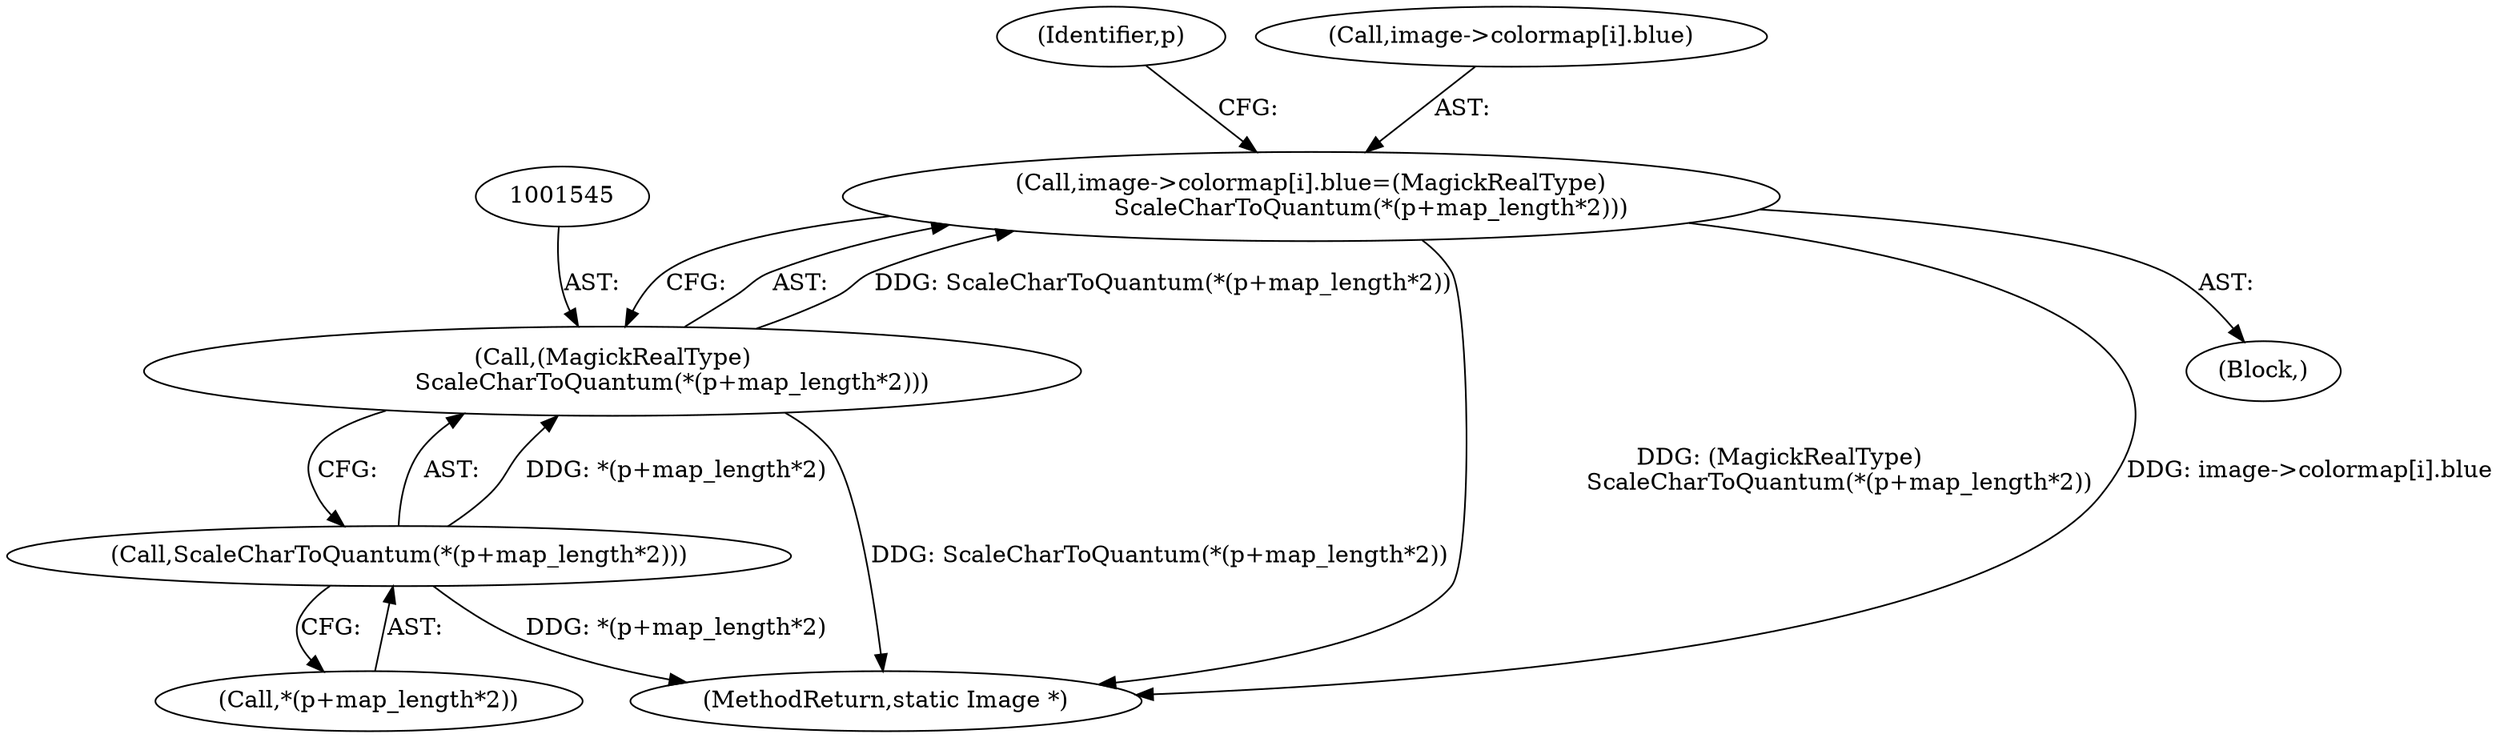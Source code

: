 digraph "0_ImageMagick_1c358ffe0049f768dd49a8a889c1cbf99ac9849b@array" {
"1001536" [label="(Call,image->colormap[i].blue=(MagickRealType)\n                ScaleCharToQuantum(*(p+map_length*2)))"];
"1001544" [label="(Call,(MagickRealType)\n                ScaleCharToQuantum(*(p+map_length*2)))"];
"1001546" [label="(Call,ScaleCharToQuantum(*(p+map_length*2)))"];
"1001975" [label="(MethodReturn,static Image *)"];
"1001536" [label="(Call,image->colormap[i].blue=(MagickRealType)\n                ScaleCharToQuantum(*(p+map_length*2)))"];
"1001554" [label="(Identifier,p)"];
"1001546" [label="(Call,ScaleCharToQuantum(*(p+map_length*2)))"];
"1001537" [label="(Call,image->colormap[i].blue)"];
"1001547" [label="(Call,*(p+map_length*2))"];
"1001544" [label="(Call,(MagickRealType)\n                ScaleCharToQuantum(*(p+map_length*2)))"];
"1001507" [label="(Block,)"];
"1001536" -> "1001507"  [label="AST: "];
"1001536" -> "1001544"  [label="CFG: "];
"1001537" -> "1001536"  [label="AST: "];
"1001544" -> "1001536"  [label="AST: "];
"1001554" -> "1001536"  [label="CFG: "];
"1001536" -> "1001975"  [label="DDG: (MagickRealType)\n                ScaleCharToQuantum(*(p+map_length*2))"];
"1001536" -> "1001975"  [label="DDG: image->colormap[i].blue"];
"1001544" -> "1001536"  [label="DDG: ScaleCharToQuantum(*(p+map_length*2))"];
"1001544" -> "1001546"  [label="CFG: "];
"1001545" -> "1001544"  [label="AST: "];
"1001546" -> "1001544"  [label="AST: "];
"1001544" -> "1001975"  [label="DDG: ScaleCharToQuantum(*(p+map_length*2))"];
"1001546" -> "1001544"  [label="DDG: *(p+map_length*2)"];
"1001546" -> "1001547"  [label="CFG: "];
"1001547" -> "1001546"  [label="AST: "];
"1001546" -> "1001975"  [label="DDG: *(p+map_length*2)"];
}
